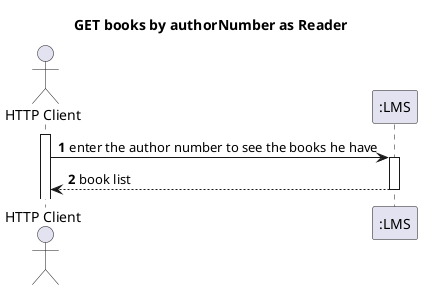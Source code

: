 @startuml
'https://plantuml.com/sequence-diagram
autoactivate on
autonumber

title GET books by authorNumber as Reader

actor "HTTP Client" as Reader
participant ":LMS" as Rest


activate Reader

Reader -> Rest: enter the author number to see the books he have
Rest --> Reader: book list



@enduml